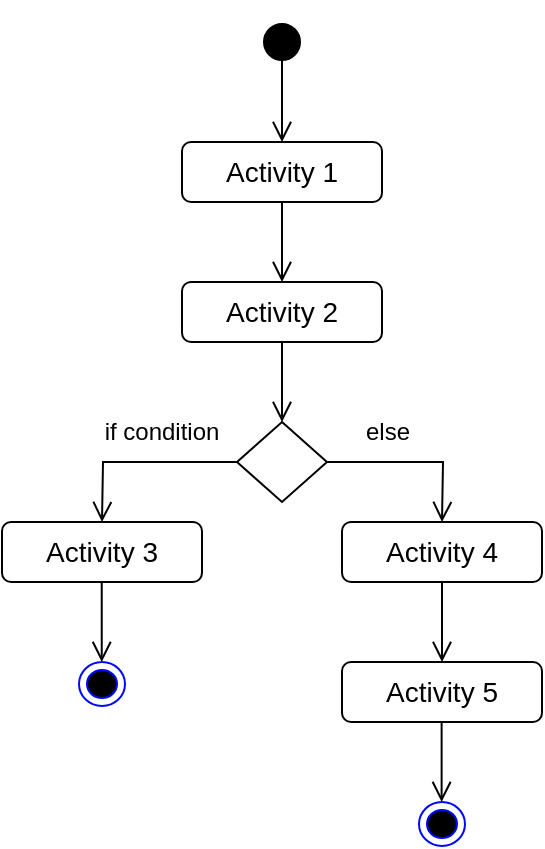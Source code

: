 <mxfile version="25.0.2">
  <diagram name="Page-1" id="xtpZZcrveDCl_TwyTYKz">
    <mxGraphModel dx="1200" dy="1675" grid="1" gridSize="10" guides="1" tooltips="1" connect="1" arrows="1" fold="1" page="1" pageScale="1" pageWidth="330" pageHeight="450" math="0" shadow="0">
      <root>
        <mxCell id="0" />
        <mxCell id="1" parent="0" />
        <mxCell id="bGDWFnzvRNCqP4LHGdyl-33" value="" style="group" vertex="1" connectable="0" parent="1">
          <mxGeometry x="30" y="-890" width="270" height="412" as="geometry" />
        </mxCell>
        <mxCell id="bGDWFnzvRNCqP4LHGdyl-3" value="" style="html=1;verticalAlign=bottom;startArrow=circle;startFill=1;endArrow=open;startSize=8;endSize=8;curved=0;rounded=0;entryX=0.5;entryY=0;entryDx=0;entryDy=0;" edge="1" parent="bGDWFnzvRNCqP4LHGdyl-33" target="bGDWFnzvRNCqP4LHGdyl-4">
          <mxGeometry width="80" relative="1" as="geometry">
            <mxPoint x="140" as="sourcePoint" />
            <mxPoint x="140" y="60" as="targetPoint" />
          </mxGeometry>
        </mxCell>
        <mxCell id="bGDWFnzvRNCqP4LHGdyl-4" value="&lt;font style=&quot;font-size: 14px;&quot;&gt;Activity 1&lt;/font&gt;" style="rounded=1;whiteSpace=wrap;html=1;fillColor=none;" vertex="1" parent="bGDWFnzvRNCqP4LHGdyl-33">
          <mxGeometry x="90" y="60" width="100" height="30" as="geometry" />
        </mxCell>
        <mxCell id="bGDWFnzvRNCqP4LHGdyl-5" value="&lt;font style=&quot;font-size: 14px;&quot;&gt;Activity 2&lt;/font&gt;" style="rounded=1;whiteSpace=wrap;html=1;fillColor=none;" vertex="1" parent="bGDWFnzvRNCqP4LHGdyl-33">
          <mxGeometry x="90" y="130" width="100" height="30" as="geometry" />
        </mxCell>
        <mxCell id="bGDWFnzvRNCqP4LHGdyl-6" style="edgeStyle=orthogonalEdgeStyle;rounded=0;orthogonalLoop=1;jettySize=auto;html=1;entryX=0.5;entryY=0;entryDx=0;entryDy=0;endArrow=open;endFill=0;endSize=8;" edge="1" parent="bGDWFnzvRNCqP4LHGdyl-33" source="bGDWFnzvRNCqP4LHGdyl-4" target="bGDWFnzvRNCqP4LHGdyl-5">
          <mxGeometry relative="1" as="geometry" />
        </mxCell>
        <mxCell id="bGDWFnzvRNCqP4LHGdyl-16" style="edgeStyle=orthogonalEdgeStyle;rounded=0;orthogonalLoop=1;jettySize=auto;html=1;endArrow=open;endFill=0;endSize=8;" edge="1" parent="bGDWFnzvRNCqP4LHGdyl-33" source="bGDWFnzvRNCqP4LHGdyl-11">
          <mxGeometry relative="1" as="geometry">
            <mxPoint x="220" y="250" as="targetPoint" />
          </mxGeometry>
        </mxCell>
        <mxCell id="bGDWFnzvRNCqP4LHGdyl-17" style="edgeStyle=orthogonalEdgeStyle;rounded=0;orthogonalLoop=1;jettySize=auto;html=1;endArrow=open;endFill=0;endSize=8;" edge="1" parent="bGDWFnzvRNCqP4LHGdyl-33" source="bGDWFnzvRNCqP4LHGdyl-11">
          <mxGeometry relative="1" as="geometry">
            <mxPoint x="50" y="250" as="targetPoint" />
          </mxGeometry>
        </mxCell>
        <mxCell id="bGDWFnzvRNCqP4LHGdyl-11" value="" style="rhombus;whiteSpace=wrap;html=1;fillColor=none;" vertex="1" parent="bGDWFnzvRNCqP4LHGdyl-33">
          <mxGeometry x="117.5" y="200" width="45" height="40" as="geometry" />
        </mxCell>
        <mxCell id="bGDWFnzvRNCqP4LHGdyl-12" style="edgeStyle=orthogonalEdgeStyle;rounded=0;orthogonalLoop=1;jettySize=auto;html=1;entryX=0.5;entryY=0;entryDx=0;entryDy=0;endArrow=open;endFill=0;endSize=8;" edge="1" parent="bGDWFnzvRNCqP4LHGdyl-33" source="bGDWFnzvRNCqP4LHGdyl-5" target="bGDWFnzvRNCqP4LHGdyl-11">
          <mxGeometry relative="1" as="geometry">
            <mxPoint x="150" y="100" as="sourcePoint" />
            <mxPoint x="150" y="140" as="targetPoint" />
          </mxGeometry>
        </mxCell>
        <mxCell id="bGDWFnzvRNCqP4LHGdyl-20" value="if con&lt;span style=&quot;color: rgba(0, 0, 0, 0); font-family: monospace; font-size: 0px; text-align: start; text-wrap: nowrap;&quot;&gt;%3CmxGraphModel%3E%3Croot%3E%3CmxCell%20id%3D%220%22%2F%3E%3CmxCell%20id%3D%221%22%20parent%3D%220%22%2F%3E%3CmxCell%20id%3D%222%22%20style%3D%22edgeStyle%3DorthogonalEdgeStyle%3Brounded%3D0%3BorthogonalLoop%3D1%3BjettySize%3Dauto%3Bhtml%3D1%3BentryX%3D0.5%3BentryY%3D0%3BentryDx%3D0%3BentryDy%3D0%3BendArrow%3Dopen%3BendFill%3D0%3BendSize%3D8%3B%22%20edge%3D%221%22%20parent%3D%221%22%3E%3CmxGeometry%20relative%3D%221%22%20as%3D%22geometry%22%3E%3CmxPoint%20x%3D%22330%22%20y%3D%22-950%22%20as%3D%22sourcePoint%22%2F%3E%3CmxPoint%20x%3D%22330%22%20y%3D%22-910%22%20as%3D%22targetPoint%22%2F%3E%3C%2FmxGeometry%3E%3C%2FmxCell%3E%3C%2Froot%3E%3C%2FmxGraphModel%3E&lt;/span&gt;dition&lt;span style=&quot;color: rgba(0, 0, 0, 0); font-family: monospace; font-size: 0px; text-align: start; text-wrap: nowrap;&quot;&gt;%3CmxGraphModel%3E%3Croot%3E%3CmxCell%20id%3D%220%22%2F%3E%3CmxCell%20id%3D%221%22%20parent%3D%220%22%2F%3E%3CmxCell%20id%3D%222%22%20style%3D%22edgeStyle%3DorthogonalEdgeStyle%3Brounded%3D0%3BorthogonalLoop%3D1%3BjettySize%3Dauto%3Bhtml%3D1%3BentryX%3D0.5%3BentryY%3D0%3BentryDx%3D0%3BentryDy%3D0%3BendArrow%3Dopen%3BendFill%3D0%3BendSize%3D8%3B%22%20edge%3D%221%22%20parent%3D%221%22%3E%3CmxGeometry%20relative%3D%221%22%20as%3D%22geometry%22%3E%3CmxPoint%20x%3D%22330%22%20y%3D%22-950%22%20as%3D%22sourcePoint%22%2F%3E%3CmxPoint%20x%3D%22330%22%20y%3D%22-910%22%20as%3D%22targetPoint%22%2F%3E%3C%2FmxGeometry%3E%3C%2FmxCell%3E%3C%2Froot%3E%3C%2FmxGraphModel%3E&lt;/span&gt;" style="text;html=1;align=center;verticalAlign=middle;whiteSpace=wrap;rounded=0;" vertex="1" parent="bGDWFnzvRNCqP4LHGdyl-33">
          <mxGeometry x="50" y="190" width="60" height="30" as="geometry" />
        </mxCell>
        <mxCell id="bGDWFnzvRNCqP4LHGdyl-21" value="else" style="text;html=1;align=center;verticalAlign=middle;whiteSpace=wrap;rounded=0;" vertex="1" parent="bGDWFnzvRNCqP4LHGdyl-33">
          <mxGeometry x="162.5" y="190" width="60" height="30" as="geometry" />
        </mxCell>
        <mxCell id="bGDWFnzvRNCqP4LHGdyl-22" value="&lt;font style=&quot;font-size: 14px;&quot;&gt;Activity 3&lt;/font&gt;" style="rounded=1;whiteSpace=wrap;html=1;fillColor=none;" vertex="1" parent="bGDWFnzvRNCqP4LHGdyl-33">
          <mxGeometry y="250" width="100" height="30" as="geometry" />
        </mxCell>
        <mxCell id="bGDWFnzvRNCqP4LHGdyl-23" value="&lt;font style=&quot;font-size: 14px;&quot;&gt;Activity 4&lt;/font&gt;" style="rounded=1;whiteSpace=wrap;html=1;fillColor=none;" vertex="1" parent="bGDWFnzvRNCqP4LHGdyl-33">
          <mxGeometry x="170" y="250" width="100" height="30" as="geometry" />
        </mxCell>
        <mxCell id="bGDWFnzvRNCqP4LHGdyl-26" value="" style="endArrow=open;endFill=1;endSize=8;html=1;rounded=0;exitX=0.5;exitY=1;exitDx=0;exitDy=0;" edge="1" parent="bGDWFnzvRNCqP4LHGdyl-33" source="bGDWFnzvRNCqP4LHGdyl-23">
          <mxGeometry width="160" relative="1" as="geometry">
            <mxPoint x="160" y="310" as="sourcePoint" />
            <mxPoint x="220" y="320" as="targetPoint" />
          </mxGeometry>
        </mxCell>
        <mxCell id="bGDWFnzvRNCqP4LHGdyl-27" value="" style="endArrow=open;endFill=1;endSize=8;html=1;rounded=0;exitX=0.5;exitY=1;exitDx=0;exitDy=0;" edge="1" parent="bGDWFnzvRNCqP4LHGdyl-33">
          <mxGeometry width="160" relative="1" as="geometry">
            <mxPoint x="49.87" y="280" as="sourcePoint" />
            <mxPoint x="49.87" y="320" as="targetPoint" />
          </mxGeometry>
        </mxCell>
        <mxCell id="bGDWFnzvRNCqP4LHGdyl-28" value="" style="ellipse;html=1;shape=endState;fillColor=#000000;strokeColor=#0008ff;perimeterSpacing=18;strokeWidth=1;" vertex="1" parent="bGDWFnzvRNCqP4LHGdyl-33">
          <mxGeometry x="38.5" y="320" width="23" height="22" as="geometry" />
        </mxCell>
        <mxCell id="bGDWFnzvRNCqP4LHGdyl-29" value="&lt;font style=&quot;font-size: 14px;&quot;&gt;Activity 5&lt;/font&gt;" style="rounded=1;whiteSpace=wrap;html=1;fillColor=none;" vertex="1" parent="bGDWFnzvRNCqP4LHGdyl-33">
          <mxGeometry x="170" y="320" width="100" height="30" as="geometry" />
        </mxCell>
        <mxCell id="bGDWFnzvRNCqP4LHGdyl-30" value="" style="endArrow=open;endFill=1;endSize=8;html=1;rounded=0;exitX=0.5;exitY=1;exitDx=0;exitDy=0;" edge="1" parent="bGDWFnzvRNCqP4LHGdyl-33">
          <mxGeometry width="160" relative="1" as="geometry">
            <mxPoint x="219.81" y="350" as="sourcePoint" />
            <mxPoint x="219.81" y="390" as="targetPoint" />
          </mxGeometry>
        </mxCell>
        <mxCell id="bGDWFnzvRNCqP4LHGdyl-32" value="" style="ellipse;html=1;shape=endState;fillColor=#000000;strokeColor=#0008ff;perimeterSpacing=18;strokeWidth=1;" vertex="1" parent="bGDWFnzvRNCqP4LHGdyl-33">
          <mxGeometry x="208.5" y="390" width="23" height="22" as="geometry" />
        </mxCell>
      </root>
    </mxGraphModel>
  </diagram>
</mxfile>
